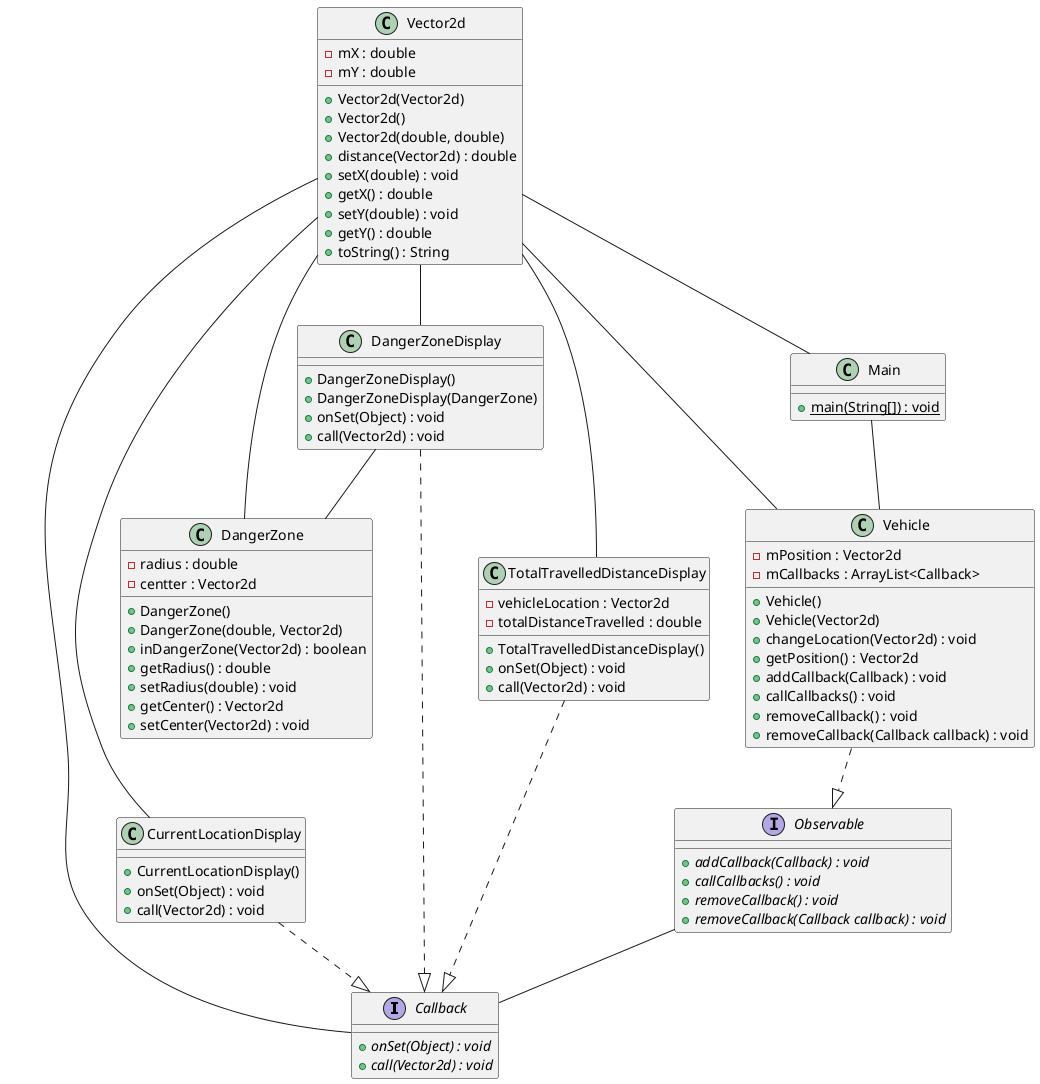 @startuml Vehicle

interface Callback {
    + {abstract} onSet(Object) : void
    + {abstract} call(Vector2d) : void
}

class CurrentLocationDisplay {
    + CurrentLocationDisplay()
    + onSet(Object) : void
    + call(Vector2d) : void
}

class DangerZone {
    - radius : double
    - centter : Vector2d
    + DangerZone()
    + DangerZone(double, Vector2d)
    + inDangerZone(Vector2d) : boolean
    + getRadius() : double
    + setRadius(double) : void
    + getCenter() : Vector2d
    + setCenter(Vector2d) : void
}

class DangerZoneDisplay {
    + DangerZoneDisplay()
    + DangerZoneDisplay(DangerZone)
    + onSet(Object) : void
    + call(Vector2d) : void
}

interface Observable {
    + {abstract} addCallback(Callback) : void
    + {abstract} callCallbacks() : void
    + {abstract} removeCallback() : void
    + {abstract} removeCallback(Callback callback) : void
}

class TotalTravelledDistanceDisplay {
    - vehicleLocation : Vector2d
    - totalDistanceTravelled : double
    + TotalTravelledDistanceDisplay()
    + onSet(Object) : void
    + call(Vector2d) : void
}

class Vector2d {
    - mX : double
    - mY : double
    + Vector2d(Vector2d)
    + Vector2d()
    + Vector2d(double, double)
    + distance(Vector2d) : double
    + setX(double) : void
    + getX() : double
    + setY(double) : void
    + getY() : double
    + toString() : String
}

class Vehicle {
    - mPosition : Vector2d
    - mCallbacks : ArrayList<Callback>
    + Vehicle()
    + Vehicle(Vector2d)
    + changeLocation(Vector2d) : void
    + getPosition() : Vector2d
    + addCallback(Callback) : void
    + callCallbacks() : void
    + removeCallback() : void
    + removeCallback(Callback callback) : void
}

class Main {
    + {static} main(String[]) : void
}

Observable -- Callback
Main -- Vehicle

Vehicle ..|> Observable
TotalTravelledDistanceDisplay ..|> Callback
DangerZoneDisplay -- DangerZone
DangerZoneDisplay ..|> Callback
CurrentLocationDisplay ..|> Callback

Vector2d -- Vehicle
Vector2d -- TotalTravelledDistanceDisplay
Vector2d -- Main
Vector2d -- DangerZoneDisplay
Vector2d -- DangerZone
Vector2d -- CurrentLocationDisplay
Vector2d -- Callback

@enduml